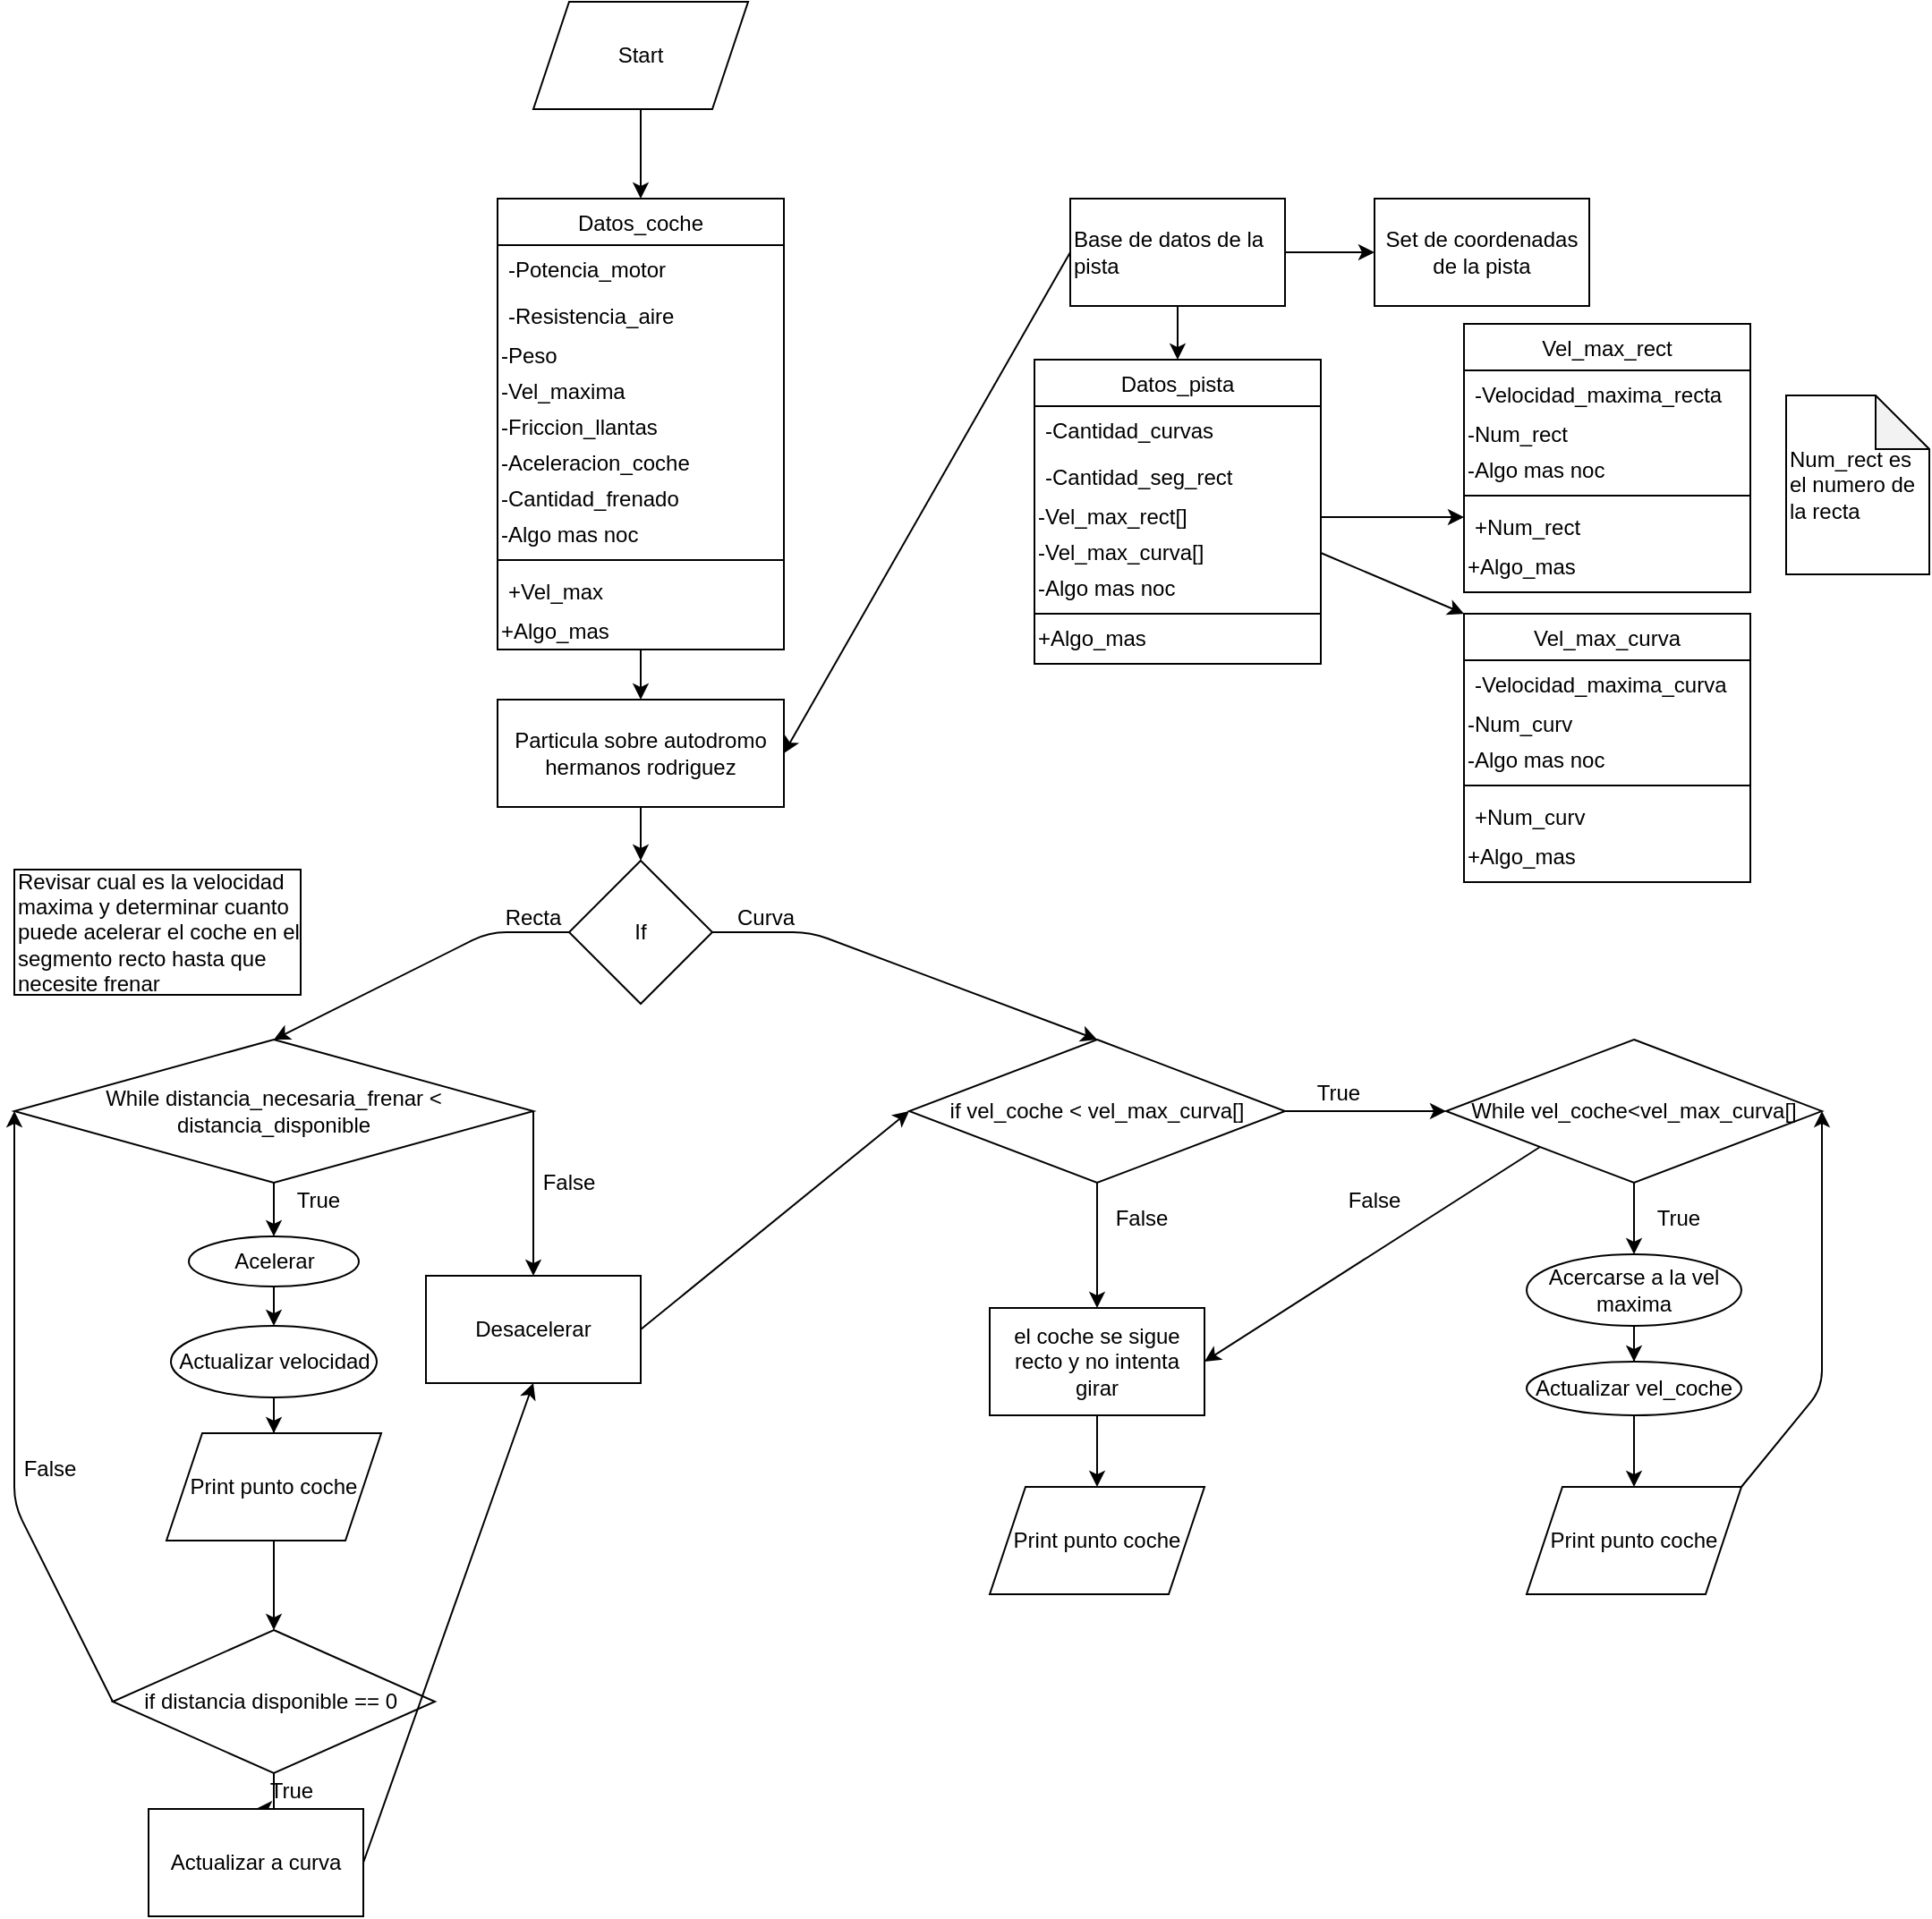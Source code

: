 <mxfile version="13.9.9" type="device"><diagram id="SK6Ao5cwa7At7GXWO_WZ" name="Page-1"><mxGraphModel dx="1146" dy="594" grid="1" gridSize="10" guides="1" tooltips="1" connect="1" arrows="1" fold="1" page="1" pageScale="1" pageWidth="850" pageHeight="1100" math="0" shadow="0"><root><mxCell id="0"/><mxCell id="1" parent="0"/><mxCell id="EyDpQMoNR-jWu0jrIMFk-3" value="" style="edgeStyle=orthogonalEdgeStyle;rounded=0;orthogonalLoop=1;jettySize=auto;html=1;" parent="1" edge="1"><mxGeometry relative="1" as="geometry"><mxPoint x="400" y="60" as="sourcePoint"/><mxPoint x="400" y="110" as="targetPoint"/></mxGeometry></mxCell><mxCell id="EyDpQMoNR-jWu0jrIMFk-8" value="Datos_coche" style="swimlane;fontStyle=0;align=center;verticalAlign=top;childLayout=stackLayout;horizontal=1;startSize=26;horizontalStack=0;resizeParent=1;resizeLast=0;collapsible=1;marginBottom=0;rounded=0;shadow=0;strokeWidth=1;" parent="1" vertex="1"><mxGeometry x="320" y="110" width="160" height="252" as="geometry"><mxRectangle x="130" y="380" width="160" height="26" as="alternateBounds"/></mxGeometry></mxCell><mxCell id="EyDpQMoNR-jWu0jrIMFk-9" value="-Potencia_motor" style="text;align=left;verticalAlign=top;spacingLeft=4;spacingRight=4;overflow=hidden;rotatable=0;points=[[0,0.5],[1,0.5]];portConstraint=eastwest;" parent="EyDpQMoNR-jWu0jrIMFk-8" vertex="1"><mxGeometry y="26" width="160" height="26" as="geometry"/></mxCell><mxCell id="EyDpQMoNR-jWu0jrIMFk-10" value="-Resistencia_aire" style="text;align=left;verticalAlign=top;spacingLeft=4;spacingRight=4;overflow=hidden;rotatable=0;points=[[0,0.5],[1,0.5]];portConstraint=eastwest;rounded=0;shadow=0;html=0;" parent="EyDpQMoNR-jWu0jrIMFk-8" vertex="1"><mxGeometry y="52" width="160" height="26" as="geometry"/></mxCell><mxCell id="EyDpQMoNR-jWu0jrIMFk-15" value="-Peso" style="text;html=1;strokeColor=none;fillColor=none;align=left;verticalAlign=middle;whiteSpace=wrap;rounded=0;shadow=0;" parent="EyDpQMoNR-jWu0jrIMFk-8" vertex="1"><mxGeometry y="78" width="160" height="20" as="geometry"/></mxCell><mxCell id="EyDpQMoNR-jWu0jrIMFk-16" value="-Vel_maxima" style="text;html=1;strokeColor=none;fillColor=none;align=left;verticalAlign=middle;whiteSpace=wrap;rounded=0;" parent="EyDpQMoNR-jWu0jrIMFk-8" vertex="1"><mxGeometry y="98" width="160" height="20" as="geometry"/></mxCell><mxCell id="EyDpQMoNR-jWu0jrIMFk-18" value="-Friccion_llantas" style="text;html=1;strokeColor=none;fillColor=none;align=left;verticalAlign=middle;whiteSpace=wrap;rounded=0;shadow=0;" parent="EyDpQMoNR-jWu0jrIMFk-8" vertex="1"><mxGeometry y="118" width="160" height="20" as="geometry"/></mxCell><mxCell id="EyDpQMoNR-jWu0jrIMFk-70" value="-Aceleracion_coche" style="text;html=1;strokeColor=none;fillColor=none;align=left;verticalAlign=middle;whiteSpace=wrap;rounded=0;shadow=0;" parent="EyDpQMoNR-jWu0jrIMFk-8" vertex="1"><mxGeometry y="138" width="160" height="20" as="geometry"/></mxCell><mxCell id="EyDpQMoNR-jWu0jrIMFk-71" value="-Cantidad_frenado" style="text;html=1;strokeColor=none;fillColor=none;align=left;verticalAlign=middle;whiteSpace=wrap;rounded=0;shadow=0;" parent="EyDpQMoNR-jWu0jrIMFk-8" vertex="1"><mxGeometry y="158" width="160" height="20" as="geometry"/></mxCell><mxCell id="EyDpQMoNR-jWu0jrIMFk-14" value="-Algo mas noc" style="text;html=1;strokeColor=none;fillColor=none;align=left;verticalAlign=middle;whiteSpace=wrap;rounded=0;" parent="EyDpQMoNR-jWu0jrIMFk-8" vertex="1"><mxGeometry y="178" width="160" height="20" as="geometry"/></mxCell><mxCell id="EyDpQMoNR-jWu0jrIMFk-11" value="" style="line;html=1;strokeWidth=1;align=left;verticalAlign=middle;spacingTop=-1;spacingLeft=3;spacingRight=3;rotatable=0;labelPosition=right;points=[];portConstraint=eastwest;" parent="EyDpQMoNR-jWu0jrIMFk-8" vertex="1"><mxGeometry y="198" width="160" height="8" as="geometry"/></mxCell><mxCell id="EyDpQMoNR-jWu0jrIMFk-12" value="+Vel_max" style="text;align=left;verticalAlign=top;spacingLeft=4;spacingRight=4;overflow=hidden;rotatable=0;points=[[0,0.5],[1,0.5]];portConstraint=eastwest;fontStyle=0" parent="EyDpQMoNR-jWu0jrIMFk-8" vertex="1"><mxGeometry y="206" width="160" height="26" as="geometry"/></mxCell><mxCell id="EyDpQMoNR-jWu0jrIMFk-19" value="+Algo_mas" style="text;html=1;strokeColor=none;fillColor=none;align=left;verticalAlign=middle;whiteSpace=wrap;rounded=0;shadow=0;" parent="EyDpQMoNR-jWu0jrIMFk-8" vertex="1"><mxGeometry y="232" width="160" height="20" as="geometry"/></mxCell><mxCell id="EyDpQMoNR-jWu0jrIMFk-21" value="" style="endArrow=classic;html=1;exitX=0.5;exitY=1;exitDx=0;exitDy=0;" parent="1" source="EyDpQMoNR-jWu0jrIMFk-8" edge="1"><mxGeometry width="50" height="50" relative="1" as="geometry"><mxPoint x="360" y="290" as="sourcePoint"/><mxPoint x="400" y="390" as="targetPoint"/></mxGeometry></mxCell><mxCell id="EyDpQMoNR-jWu0jrIMFk-63" value="" style="edgeStyle=orthogonalEdgeStyle;rounded=0;orthogonalLoop=1;jettySize=auto;html=1;" parent="1" source="EyDpQMoNR-jWu0jrIMFk-22" target="EyDpQMoNR-jWu0jrIMFk-61" edge="1"><mxGeometry relative="1" as="geometry"/></mxCell><mxCell id="EyDpQMoNR-jWu0jrIMFk-22" value="Particula sobre autodromo hermanos rodriguez" style="rounded=0;whiteSpace=wrap;html=1;shadow=0;align=center;" parent="1" vertex="1"><mxGeometry x="320" y="390" width="160" height="60" as="geometry"/></mxCell><mxCell id="EyDpQMoNR-jWu0jrIMFk-23" value="" style="endArrow=classic;html=1;entryX=1;entryY=0.5;entryDx=0;entryDy=0;exitX=0;exitY=0.5;exitDx=0;exitDy=0;" parent="1" source="EyDpQMoNR-jWu0jrIMFk-24" target="EyDpQMoNR-jWu0jrIMFk-22" edge="1"><mxGeometry width="50" height="50" relative="1" as="geometry"><mxPoint x="590" y="170" as="sourcePoint"/><mxPoint x="410" y="380" as="targetPoint"/></mxGeometry></mxCell><mxCell id="EyDpQMoNR-jWu0jrIMFk-24" value="Base de datos de la pista" style="rounded=0;whiteSpace=wrap;html=1;shadow=0;align=left;" parent="1" vertex="1"><mxGeometry x="640" y="110" width="120" height="60" as="geometry"/></mxCell><mxCell id="EyDpQMoNR-jWu0jrIMFk-25" value="Datos_pista" style="swimlane;fontStyle=0;align=center;verticalAlign=top;childLayout=stackLayout;horizontal=1;startSize=26;horizontalStack=0;resizeParent=1;resizeLast=0;collapsible=1;marginBottom=0;rounded=0;shadow=0;strokeWidth=1;" parent="1" vertex="1"><mxGeometry x="620" y="200" width="160" height="170" as="geometry"><mxRectangle x="130" y="380" width="160" height="26" as="alternateBounds"/></mxGeometry></mxCell><mxCell id="EyDpQMoNR-jWu0jrIMFk-26" value="-Cantidad_curvas" style="text;align=left;verticalAlign=top;spacingLeft=4;spacingRight=4;overflow=hidden;rotatable=0;points=[[0,0.5],[1,0.5]];portConstraint=eastwest;" parent="EyDpQMoNR-jWu0jrIMFk-25" vertex="1"><mxGeometry y="26" width="160" height="26" as="geometry"/></mxCell><mxCell id="EyDpQMoNR-jWu0jrIMFk-27" value="-Cantidad_seg_rect" style="text;align=left;verticalAlign=top;spacingLeft=4;spacingRight=4;overflow=hidden;rotatable=0;points=[[0,0.5],[1,0.5]];portConstraint=eastwest;rounded=0;shadow=0;html=0;" parent="EyDpQMoNR-jWu0jrIMFk-25" vertex="1"><mxGeometry y="52" width="160" height="26" as="geometry"/></mxCell><mxCell id="EyDpQMoNR-jWu0jrIMFk-38" value="-Vel_max_rect[]" style="text;html=1;strokeColor=none;fillColor=none;align=left;verticalAlign=middle;whiteSpace=wrap;rounded=0;shadow=0;" parent="EyDpQMoNR-jWu0jrIMFk-25" vertex="1"><mxGeometry y="78" width="160" height="20" as="geometry"/></mxCell><mxCell id="EyDpQMoNR-jWu0jrIMFk-50" value="-Vel_max_curva[]" style="text;html=1;strokeColor=none;fillColor=none;align=left;verticalAlign=middle;whiteSpace=wrap;rounded=0;shadow=0;" parent="EyDpQMoNR-jWu0jrIMFk-25" vertex="1"><mxGeometry y="98" width="160" height="20" as="geometry"/></mxCell><mxCell id="EyDpQMoNR-jWu0jrIMFk-31" value="-Algo mas noc" style="text;html=1;strokeColor=none;fillColor=none;align=left;verticalAlign=middle;whiteSpace=wrap;rounded=0;" parent="EyDpQMoNR-jWu0jrIMFk-25" vertex="1"><mxGeometry y="118" width="160" height="20" as="geometry"/></mxCell><mxCell id="EyDpQMoNR-jWu0jrIMFk-32" value="" style="line;html=1;strokeWidth=1;align=left;verticalAlign=middle;spacingTop=-1;spacingLeft=3;spacingRight=3;rotatable=0;labelPosition=right;points=[];portConstraint=eastwest;" parent="EyDpQMoNR-jWu0jrIMFk-25" vertex="1"><mxGeometry y="138" width="160" height="8" as="geometry"/></mxCell><mxCell id="EyDpQMoNR-jWu0jrIMFk-34" value="+Algo_mas" style="text;html=1;strokeColor=none;fillColor=none;align=left;verticalAlign=middle;whiteSpace=wrap;rounded=0;shadow=0;" parent="EyDpQMoNR-jWu0jrIMFk-25" vertex="1"><mxGeometry y="146" width="160" height="20" as="geometry"/></mxCell><mxCell id="EyDpQMoNR-jWu0jrIMFk-35" value="" style="endArrow=classic;html=1;exitX=0.5;exitY=1;exitDx=0;exitDy=0;entryX=0.5;entryY=0;entryDx=0;entryDy=0;" parent="1" source="EyDpQMoNR-jWu0jrIMFk-24" target="EyDpQMoNR-jWu0jrIMFk-25" edge="1"><mxGeometry width="50" height="50" relative="1" as="geometry"><mxPoint x="620" y="70" as="sourcePoint"/><mxPoint x="670" y="20" as="targetPoint"/></mxGeometry></mxCell><mxCell id="EyDpQMoNR-jWu0jrIMFk-36" value="Set de coordenadas de la pista" style="rounded=0;whiteSpace=wrap;html=1;shadow=0;align=center;" parent="1" vertex="1"><mxGeometry x="810" y="110" width="120" height="60" as="geometry"/></mxCell><mxCell id="EyDpQMoNR-jWu0jrIMFk-37" value="" style="endArrow=classic;html=1;exitX=1;exitY=0.5;exitDx=0;exitDy=0;entryX=0;entryY=0.5;entryDx=0;entryDy=0;" parent="1" source="EyDpQMoNR-jWu0jrIMFk-24" target="EyDpQMoNR-jWu0jrIMFk-36" edge="1"><mxGeometry width="50" height="50" relative="1" as="geometry"><mxPoint x="620" y="210" as="sourcePoint"/><mxPoint x="670" y="160" as="targetPoint"/></mxGeometry></mxCell><mxCell id="EyDpQMoNR-jWu0jrIMFk-39" value="" style="endArrow=classic;html=1;exitX=1;exitY=0.5;exitDx=0;exitDy=0;" parent="1" source="EyDpQMoNR-jWu0jrIMFk-38" edge="1"><mxGeometry width="50" height="50" relative="1" as="geometry"><mxPoint x="620" y="200" as="sourcePoint"/><mxPoint x="860" y="288" as="targetPoint"/></mxGeometry></mxCell><mxCell id="EyDpQMoNR-jWu0jrIMFk-40" value="Vel_max_rect" style="swimlane;fontStyle=0;align=center;verticalAlign=top;childLayout=stackLayout;horizontal=1;startSize=26;horizontalStack=0;resizeParent=1;resizeLast=0;collapsible=1;marginBottom=0;rounded=0;shadow=0;strokeWidth=1;" parent="1" vertex="1"><mxGeometry x="860" y="180" width="160" height="150" as="geometry"><mxRectangle x="130" y="380" width="160" height="26" as="alternateBounds"/></mxGeometry></mxCell><mxCell id="EyDpQMoNR-jWu0jrIMFk-41" value="-Velocidad_maxima_recta" style="text;align=left;verticalAlign=top;spacingLeft=4;spacingRight=4;overflow=hidden;rotatable=0;points=[[0,0.5],[1,0.5]];portConstraint=eastwest;" parent="EyDpQMoNR-jWu0jrIMFk-40" vertex="1"><mxGeometry y="26" width="160" height="26" as="geometry"/></mxCell><mxCell id="EyDpQMoNR-jWu0jrIMFk-48" value="-Num_rect" style="text;html=1;strokeColor=none;fillColor=none;align=left;verticalAlign=middle;whiteSpace=wrap;rounded=0;shadow=0;" parent="EyDpQMoNR-jWu0jrIMFk-40" vertex="1"><mxGeometry y="52" width="160" height="20" as="geometry"/></mxCell><mxCell id="EyDpQMoNR-jWu0jrIMFk-44" value="-Algo mas noc" style="text;html=1;strokeColor=none;fillColor=none;align=left;verticalAlign=middle;whiteSpace=wrap;rounded=0;" parent="EyDpQMoNR-jWu0jrIMFk-40" vertex="1"><mxGeometry y="72" width="160" height="20" as="geometry"/></mxCell><mxCell id="EyDpQMoNR-jWu0jrIMFk-45" value="" style="line;html=1;strokeWidth=1;align=left;verticalAlign=middle;spacingTop=-1;spacingLeft=3;spacingRight=3;rotatable=0;labelPosition=right;points=[];portConstraint=eastwest;" parent="EyDpQMoNR-jWu0jrIMFk-40" vertex="1"><mxGeometry y="92" width="160" height="8" as="geometry"/></mxCell><mxCell id="EyDpQMoNR-jWu0jrIMFk-46" value="+Num_rect" style="text;align=left;verticalAlign=top;spacingLeft=4;spacingRight=4;overflow=hidden;rotatable=0;points=[[0,0.5],[1,0.5]];portConstraint=eastwest;fontStyle=0" parent="EyDpQMoNR-jWu0jrIMFk-40" vertex="1"><mxGeometry y="100" width="160" height="26" as="geometry"/></mxCell><mxCell id="EyDpQMoNR-jWu0jrIMFk-47" value="+Algo_mas" style="text;html=1;strokeColor=none;fillColor=none;align=left;verticalAlign=middle;whiteSpace=wrap;rounded=0;shadow=0;" parent="EyDpQMoNR-jWu0jrIMFk-40" vertex="1"><mxGeometry y="126" width="160" height="20" as="geometry"/></mxCell><mxCell id="EyDpQMoNR-jWu0jrIMFk-49" value="Num_rect es el numero de la recta" style="shape=note;whiteSpace=wrap;html=1;backgroundOutline=1;darkOpacity=0.05;shadow=0;align=left;" parent="1" vertex="1"><mxGeometry x="1040" y="220" width="80" height="100" as="geometry"/></mxCell><mxCell id="EyDpQMoNR-jWu0jrIMFk-51" value="Vel_max_curva" style="swimlane;fontStyle=0;align=center;verticalAlign=top;childLayout=stackLayout;horizontal=1;startSize=26;horizontalStack=0;resizeParent=1;resizeLast=0;collapsible=1;marginBottom=0;rounded=0;shadow=0;strokeWidth=1;" parent="1" vertex="1"><mxGeometry x="860" y="342" width="160" height="150" as="geometry"><mxRectangle x="130" y="380" width="160" height="26" as="alternateBounds"/></mxGeometry></mxCell><mxCell id="EyDpQMoNR-jWu0jrIMFk-52" value="-Velocidad_maxima_curva" style="text;align=left;verticalAlign=top;spacingLeft=4;spacingRight=4;overflow=hidden;rotatable=0;points=[[0,0.5],[1,0.5]];portConstraint=eastwest;" parent="EyDpQMoNR-jWu0jrIMFk-51" vertex="1"><mxGeometry y="26" width="160" height="26" as="geometry"/></mxCell><mxCell id="EyDpQMoNR-jWu0jrIMFk-53" value="-Num_curv" style="text;html=1;strokeColor=none;fillColor=none;align=left;verticalAlign=middle;whiteSpace=wrap;rounded=0;shadow=0;" parent="EyDpQMoNR-jWu0jrIMFk-51" vertex="1"><mxGeometry y="52" width="160" height="20" as="geometry"/></mxCell><mxCell id="EyDpQMoNR-jWu0jrIMFk-54" value="-Algo mas noc" style="text;html=1;strokeColor=none;fillColor=none;align=left;verticalAlign=middle;whiteSpace=wrap;rounded=0;" parent="EyDpQMoNR-jWu0jrIMFk-51" vertex="1"><mxGeometry y="72" width="160" height="20" as="geometry"/></mxCell><mxCell id="EyDpQMoNR-jWu0jrIMFk-55" value="" style="line;html=1;strokeWidth=1;align=left;verticalAlign=middle;spacingTop=-1;spacingLeft=3;spacingRight=3;rotatable=0;labelPosition=right;points=[];portConstraint=eastwest;" parent="EyDpQMoNR-jWu0jrIMFk-51" vertex="1"><mxGeometry y="92" width="160" height="8" as="geometry"/></mxCell><mxCell id="EyDpQMoNR-jWu0jrIMFk-56" value="+Num_curv" style="text;align=left;verticalAlign=top;spacingLeft=4;spacingRight=4;overflow=hidden;rotatable=0;points=[[0,0.5],[1,0.5]];portConstraint=eastwest;fontStyle=0" parent="EyDpQMoNR-jWu0jrIMFk-51" vertex="1"><mxGeometry y="100" width="160" height="26" as="geometry"/></mxCell><mxCell id="EyDpQMoNR-jWu0jrIMFk-57" value="+Algo_mas" style="text;html=1;strokeColor=none;fillColor=none;align=left;verticalAlign=middle;whiteSpace=wrap;rounded=0;shadow=0;" parent="EyDpQMoNR-jWu0jrIMFk-51" vertex="1"><mxGeometry y="126" width="160" height="20" as="geometry"/></mxCell><mxCell id="EyDpQMoNR-jWu0jrIMFk-58" value="" style="endArrow=classic;html=1;exitX=1;exitY=0.5;exitDx=0;exitDy=0;entryX=0;entryY=0;entryDx=0;entryDy=0;" parent="1" source="EyDpQMoNR-jWu0jrIMFk-50" target="EyDpQMoNR-jWu0jrIMFk-51" edge="1"><mxGeometry width="50" height="50" relative="1" as="geometry"><mxPoint x="620" y="260" as="sourcePoint"/><mxPoint x="670" y="210" as="targetPoint"/></mxGeometry></mxCell><mxCell id="EyDpQMoNR-jWu0jrIMFk-61" value="If" style="rhombus;whiteSpace=wrap;html=1;shadow=0;align=center;" parent="1" vertex="1"><mxGeometry x="360" y="480" width="80" height="80" as="geometry"/></mxCell><mxCell id="EyDpQMoNR-jWu0jrIMFk-62" value="Start" style="shape=parallelogram;perimeter=parallelogramPerimeter;whiteSpace=wrap;html=1;fixedSize=1;shadow=0;align=center;" parent="1" vertex="1"><mxGeometry x="340" width="120" height="60" as="geometry"/></mxCell><mxCell id="EyDpQMoNR-jWu0jrIMFk-65" value="" style="endArrow=classic;html=1;exitX=1;exitY=0.5;exitDx=0;exitDy=0;entryX=0.5;entryY=0;entryDx=0;entryDy=0;" parent="1" source="EyDpQMoNR-jWu0jrIMFk-61" edge="1"><mxGeometry width="50" height="50" relative="1" as="geometry"><mxPoint x="420" y="520" as="sourcePoint"/><mxPoint x="655" y="580" as="targetPoint"/><Array as="points"><mxPoint x="495" y="520"/></Array></mxGeometry></mxCell><mxCell id="EyDpQMoNR-jWu0jrIMFk-66" value="Curva" style="text;html=1;strokeColor=none;fillColor=none;align=center;verticalAlign=middle;whiteSpace=wrap;rounded=0;shadow=0;" parent="1" vertex="1"><mxGeometry x="450" y="502" width="40" height="20" as="geometry"/></mxCell><mxCell id="EyDpQMoNR-jWu0jrIMFk-67" value="Revisar cual es la velocidad maxima y determinar cuanto puede acelerar el coche en el segmento recto hasta que necesite frenar" style="rounded=0;whiteSpace=wrap;html=1;shadow=0;align=left;" parent="1" vertex="1"><mxGeometry x="50" y="485" width="160" height="70" as="geometry"/></mxCell><mxCell id="EyDpQMoNR-jWu0jrIMFk-68" value="Recta" style="text;html=1;strokeColor=none;fillColor=none;align=center;verticalAlign=middle;whiteSpace=wrap;rounded=0;shadow=0;" parent="1" vertex="1"><mxGeometry x="320" y="502" width="40" height="20" as="geometry"/></mxCell><mxCell id="EyDpQMoNR-jWu0jrIMFk-69" value="" style="endArrow=classic;html=1;exitX=0;exitY=0.5;exitDx=0;exitDy=0;entryX=0.5;entryY=0;entryDx=0;entryDy=0;" parent="1" source="EyDpQMoNR-jWu0jrIMFk-61" target="EyDpQMoNR-jWu0jrIMFk-72" edge="1"><mxGeometry width="50" height="50" relative="1" as="geometry"><mxPoint x="450" y="530" as="sourcePoint"/><mxPoint x="300" y="580" as="targetPoint"/><Array as="points"><mxPoint x="360" y="520"/><mxPoint x="315" y="520"/></Array></mxGeometry></mxCell><mxCell id="EyDpQMoNR-jWu0jrIMFk-77" value="" style="edgeStyle=orthogonalEdgeStyle;rounded=0;orthogonalLoop=1;jettySize=auto;html=1;" parent="1" source="EyDpQMoNR-jWu0jrIMFk-72" target="EyDpQMoNR-jWu0jrIMFk-76" edge="1"><mxGeometry relative="1" as="geometry"/></mxCell><mxCell id="EyDpQMoNR-jWu0jrIMFk-72" value="While distancia_necesaria_frenar &amp;lt; distancia_disponible" style="rhombus;whiteSpace=wrap;html=1;shadow=0;align=center;" parent="1" vertex="1"><mxGeometry x="50" y="580" width="290" height="80" as="geometry"/></mxCell><mxCell id="EyDpQMoNR-jWu0jrIMFk-73" value="" style="endArrow=classic;html=1;exitX=1;exitY=0.5;exitDx=0;exitDy=0;entryX=0.5;entryY=0;entryDx=0;entryDy=0;" parent="1" source="EyDpQMoNR-jWu0jrIMFk-72" target="EyDpQMoNR-jWu0jrIMFk-81" edge="1"><mxGeometry width="50" height="50" relative="1" as="geometry"><mxPoint x="310" y="600" as="sourcePoint"/><mxPoint x="340" y="780" as="targetPoint"/></mxGeometry></mxCell><mxCell id="EyDpQMoNR-jWu0jrIMFk-88" value="" style="edgeStyle=orthogonalEdgeStyle;rounded=0;orthogonalLoop=1;jettySize=auto;html=1;" parent="1" source="EyDpQMoNR-jWu0jrIMFk-76" target="EyDpQMoNR-jWu0jrIMFk-87" edge="1"><mxGeometry relative="1" as="geometry"/></mxCell><mxCell id="EyDpQMoNR-jWu0jrIMFk-76" value="Acelerar" style="ellipse;whiteSpace=wrap;html=1;shadow=0;" parent="1" vertex="1"><mxGeometry x="147.5" y="690" width="95" height="28" as="geometry"/></mxCell><mxCell id="EyDpQMoNR-jWu0jrIMFk-79" value="True" style="text;html=1;strokeColor=none;fillColor=none;align=center;verticalAlign=middle;whiteSpace=wrap;rounded=0;shadow=0;" parent="1" vertex="1"><mxGeometry x="200" y="660" width="40" height="20" as="geometry"/></mxCell><mxCell id="EyDpQMoNR-jWu0jrIMFk-80" value="False" style="text;html=1;strokeColor=none;fillColor=none;align=center;verticalAlign=middle;whiteSpace=wrap;rounded=0;shadow=0;" parent="1" vertex="1"><mxGeometry x="340" y="650" width="40" height="20" as="geometry"/></mxCell><mxCell id="EyDpQMoNR-jWu0jrIMFk-81" value="Desacelerar" style="rounded=0;whiteSpace=wrap;html=1;shadow=0;align=center;" parent="1" vertex="1"><mxGeometry x="280" y="712" width="120" height="60" as="geometry"/></mxCell><mxCell id="EyDpQMoNR-jWu0jrIMFk-83" value="" style="endArrow=classic;html=1;exitX=1;exitY=0.5;exitDx=0;exitDy=0;entryX=0;entryY=0.5;entryDx=0;entryDy=0;" parent="1" source="EyDpQMoNR-jWu0jrIMFk-81" target="EyDpQMoNR-jWu0jrIMFk-84" edge="1"><mxGeometry width="50" height="50" relative="1" as="geometry"><mxPoint x="310" y="730" as="sourcePoint"/><mxPoint x="570" y="610" as="targetPoint"/></mxGeometry></mxCell><mxCell id="EyDpQMoNR-jWu0jrIMFk-84" value="if vel_coche &amp;lt; vel_max_curva[]" style="rhombus;whiteSpace=wrap;html=1;shadow=0;align=center;" parent="1" vertex="1"><mxGeometry x="550" y="580" width="210" height="80" as="geometry"/></mxCell><mxCell id="AfnryI-k43auvOCaiQLW-20" value="" style="edgeStyle=orthogonalEdgeStyle;rounded=0;orthogonalLoop=1;jettySize=auto;html=1;" parent="1" source="EyDpQMoNR-jWu0jrIMFk-87" target="AfnryI-k43auvOCaiQLW-17" edge="1"><mxGeometry relative="1" as="geometry"/></mxCell><mxCell id="EyDpQMoNR-jWu0jrIMFk-87" value="Actualizar velocidad" style="ellipse;whiteSpace=wrap;html=1;shadow=0;" parent="1" vertex="1"><mxGeometry x="137.5" y="740" width="115" height="40" as="geometry"/></mxCell><mxCell id="EyDpQMoNR-jWu0jrIMFk-90" value="" style="endArrow=classic;html=1;exitX=1;exitY=0.5;exitDx=0;exitDy=0;entryX=0;entryY=0.5;entryDx=0;entryDy=0;" parent="1" source="EyDpQMoNR-jWu0jrIMFk-84" target="EyDpQMoNR-jWu0jrIMFk-99" edge="1"><mxGeometry width="50" height="50" relative="1" as="geometry"><mxPoint x="620" y="670" as="sourcePoint"/><mxPoint x="850" y="620" as="targetPoint"/></mxGeometry></mxCell><mxCell id="EyDpQMoNR-jWu0jrIMFk-91" value="" style="endArrow=classic;html=1;exitX=0.5;exitY=1;exitDx=0;exitDy=0;entryX=0.5;entryY=0;entryDx=0;entryDy=0;" parent="1" source="EyDpQMoNR-jWu0jrIMFk-84" target="EyDpQMoNR-jWu0jrIMFk-94" edge="1"><mxGeometry width="50" height="50" relative="1" as="geometry"><mxPoint x="620" y="670" as="sourcePoint"/><mxPoint x="655" y="720" as="targetPoint"/></mxGeometry></mxCell><mxCell id="EyDpQMoNR-jWu0jrIMFk-92" value="True" style="text;html=1;strokeColor=none;fillColor=none;align=center;verticalAlign=middle;whiteSpace=wrap;rounded=0;shadow=0;" parent="1" vertex="1"><mxGeometry x="770" y="600" width="40" height="20" as="geometry"/></mxCell><mxCell id="EyDpQMoNR-jWu0jrIMFk-93" value="False" style="text;html=1;strokeColor=none;fillColor=none;align=center;verticalAlign=middle;whiteSpace=wrap;rounded=0;shadow=0;" parent="1" vertex="1"><mxGeometry x="660" y="670" width="40" height="20" as="geometry"/></mxCell><mxCell id="AfnryI-k43auvOCaiQLW-13" value="" style="edgeStyle=orthogonalEdgeStyle;rounded=0;orthogonalLoop=1;jettySize=auto;html=1;" parent="1" source="EyDpQMoNR-jWu0jrIMFk-94" target="AfnryI-k43auvOCaiQLW-12" edge="1"><mxGeometry relative="1" as="geometry"/></mxCell><mxCell id="EyDpQMoNR-jWu0jrIMFk-94" value="el coche se sigue recto y no intenta girar" style="rounded=0;whiteSpace=wrap;html=1;shadow=0;align=center;" parent="1" vertex="1"><mxGeometry x="595" y="730" width="120" height="60" as="geometry"/></mxCell><mxCell id="EyDpQMoNR-jWu0jrIMFk-106" value="" style="edgeStyle=orthogonalEdgeStyle;rounded=0;orthogonalLoop=1;jettySize=auto;html=1;" parent="1" source="EyDpQMoNR-jWu0jrIMFk-99" target="EyDpQMoNR-jWu0jrIMFk-105" edge="1"><mxGeometry relative="1" as="geometry"/></mxCell><mxCell id="EyDpQMoNR-jWu0jrIMFk-99" value="While vel_coche&amp;lt;vel_max_curva[]" style="rhombus;whiteSpace=wrap;html=1;shadow=0;align=center;" parent="1" vertex="1"><mxGeometry x="850" y="580" width="210" height="80" as="geometry"/></mxCell><mxCell id="EyDpQMoNR-jWu0jrIMFk-100" value="" style="endArrow=classic;html=1;exitX=0;exitY=1;exitDx=0;exitDy=0;entryX=1;entryY=0.5;entryDx=0;entryDy=0;" parent="1" source="EyDpQMoNR-jWu0jrIMFk-99" target="EyDpQMoNR-jWu0jrIMFk-94" edge="1"><mxGeometry width="50" height="50" relative="1" as="geometry"><mxPoint x="910" y="670" as="sourcePoint"/><mxPoint x="1110" y="620" as="targetPoint"/></mxGeometry></mxCell><mxCell id="EyDpQMoNR-jWu0jrIMFk-101" value="False" style="text;html=1;strokeColor=none;fillColor=none;align=center;verticalAlign=middle;whiteSpace=wrap;rounded=0;shadow=0;" parent="1" vertex="1"><mxGeometry x="790" y="660" width="40" height="20" as="geometry"/></mxCell><mxCell id="EyDpQMoNR-jWu0jrIMFk-104" value="True" style="text;html=1;strokeColor=none;fillColor=none;align=center;verticalAlign=middle;whiteSpace=wrap;rounded=0;shadow=0;" parent="1" vertex="1"><mxGeometry x="960" y="670" width="40" height="20" as="geometry"/></mxCell><mxCell id="EyDpQMoNR-jWu0jrIMFk-108" value="" style="edgeStyle=orthogonalEdgeStyle;rounded=0;orthogonalLoop=1;jettySize=auto;html=1;" parent="1" source="EyDpQMoNR-jWu0jrIMFk-105" target="EyDpQMoNR-jWu0jrIMFk-107" edge="1"><mxGeometry relative="1" as="geometry"/></mxCell><mxCell id="EyDpQMoNR-jWu0jrIMFk-105" value="Acercarse a la vel maxima" style="ellipse;whiteSpace=wrap;html=1;shadow=0;" parent="1" vertex="1"><mxGeometry x="895" y="700" width="120" height="40" as="geometry"/></mxCell><mxCell id="AfnryI-k43auvOCaiQLW-11" value="" style="edgeStyle=orthogonalEdgeStyle;rounded=0;orthogonalLoop=1;jettySize=auto;html=1;" parent="1" source="EyDpQMoNR-jWu0jrIMFk-107" target="AfnryI-k43auvOCaiQLW-10" edge="1"><mxGeometry relative="1" as="geometry"/></mxCell><mxCell id="EyDpQMoNR-jWu0jrIMFk-107" value="Actualizar vel_coche" style="ellipse;whiteSpace=wrap;html=1;shadow=0;" parent="1" vertex="1"><mxGeometry x="895" y="760" width="120" height="30" as="geometry"/></mxCell><mxCell id="EyDpQMoNR-jWu0jrIMFk-109" value="" style="endArrow=classic;html=1;entryX=1;entryY=0.5;entryDx=0;entryDy=0;exitX=1;exitY=0;exitDx=0;exitDy=0;" parent="1" source="AfnryI-k43auvOCaiQLW-10" target="EyDpQMoNR-jWu0jrIMFk-99" edge="1"><mxGeometry width="50" height="50" relative="1" as="geometry"><mxPoint x="1018" y="830" as="sourcePoint"/><mxPoint x="1010" y="610" as="targetPoint"/><Array as="points"><mxPoint x="1060" y="775"/></Array></mxGeometry></mxCell><mxCell id="AfnryI-k43auvOCaiQLW-5" value="" style="edgeStyle=orthogonalEdgeStyle;rounded=0;orthogonalLoop=1;jettySize=auto;html=1;" parent="1" source="AfnryI-k43auvOCaiQLW-2" target="AfnryI-k43auvOCaiQLW-4" edge="1"><mxGeometry relative="1" as="geometry"/></mxCell><mxCell id="AfnryI-k43auvOCaiQLW-2" value="if distancia disponible == 0&amp;nbsp;" style="rhombus;whiteSpace=wrap;html=1;shadow=0;" parent="1" vertex="1"><mxGeometry x="105" y="910" width="180" height="80" as="geometry"/></mxCell><mxCell id="AfnryI-k43auvOCaiQLW-4" value="Actualizar a curva" style="whiteSpace=wrap;html=1;shadow=0;" parent="1" vertex="1"><mxGeometry x="125" y="1010" width="120" height="60" as="geometry"/></mxCell><mxCell id="AfnryI-k43auvOCaiQLW-6" value="" style="endArrow=classic;html=1;exitX=1;exitY=0.5;exitDx=0;exitDy=0;entryX=0.5;entryY=1;entryDx=0;entryDy=0;" parent="1" source="AfnryI-k43auvOCaiQLW-4" target="EyDpQMoNR-jWu0jrIMFk-81" edge="1"><mxGeometry width="50" height="50" relative="1" as="geometry"><mxPoint x="430" y="750" as="sourcePoint"/><mxPoint x="480" y="700" as="targetPoint"/></mxGeometry></mxCell><mxCell id="AfnryI-k43auvOCaiQLW-7" value="True" style="text;html=1;strokeColor=none;fillColor=none;align=center;verticalAlign=middle;whiteSpace=wrap;rounded=0;shadow=0;" parent="1" vertex="1"><mxGeometry x="185" y="990" width="40" height="20" as="geometry"/></mxCell><mxCell id="AfnryI-k43auvOCaiQLW-8" value="False" style="text;html=1;strokeColor=none;fillColor=none;align=center;verticalAlign=middle;whiteSpace=wrap;rounded=0;shadow=0;" parent="1" vertex="1"><mxGeometry x="50" y="810" width="40" height="20" as="geometry"/></mxCell><mxCell id="AfnryI-k43auvOCaiQLW-9" value="" style="endArrow=classic;html=1;exitX=0;exitY=0.5;exitDx=0;exitDy=0;entryX=0;entryY=0.5;entryDx=0;entryDy=0;" parent="1" source="AfnryI-k43auvOCaiQLW-2" target="EyDpQMoNR-jWu0jrIMFk-72" edge="1"><mxGeometry width="50" height="50" relative="1" as="geometry"><mxPoint x="430" y="750" as="sourcePoint"/><mxPoint x="480" y="700" as="targetPoint"/><Array as="points"><mxPoint x="50" y="840"/></Array></mxGeometry></mxCell><mxCell id="AfnryI-k43auvOCaiQLW-10" value="Print punto coche" style="shape=parallelogram;perimeter=parallelogramPerimeter;whiteSpace=wrap;html=1;fixedSize=1;shadow=0;" parent="1" vertex="1"><mxGeometry x="895" y="830" width="120" height="60" as="geometry"/></mxCell><mxCell id="AfnryI-k43auvOCaiQLW-12" value="Print punto coche" style="shape=parallelogram;perimeter=parallelogramPerimeter;whiteSpace=wrap;html=1;fixedSize=1;rounded=0;shadow=0;" parent="1" vertex="1"><mxGeometry x="595" y="830" width="120" height="60" as="geometry"/></mxCell><mxCell id="AfnryI-k43auvOCaiQLW-19" value="" style="edgeStyle=orthogonalEdgeStyle;rounded=0;orthogonalLoop=1;jettySize=auto;html=1;" parent="1" source="AfnryI-k43auvOCaiQLW-17" target="AfnryI-k43auvOCaiQLW-2" edge="1"><mxGeometry relative="1" as="geometry"/></mxCell><mxCell id="AfnryI-k43auvOCaiQLW-17" value="Print punto coche" style="shape=parallelogram;perimeter=parallelogramPerimeter;whiteSpace=wrap;html=1;fixedSize=1;rounded=0;shadow=0;" parent="1" vertex="1"><mxGeometry x="135" y="800" width="120" height="60" as="geometry"/></mxCell></root></mxGraphModel></diagram></mxfile>